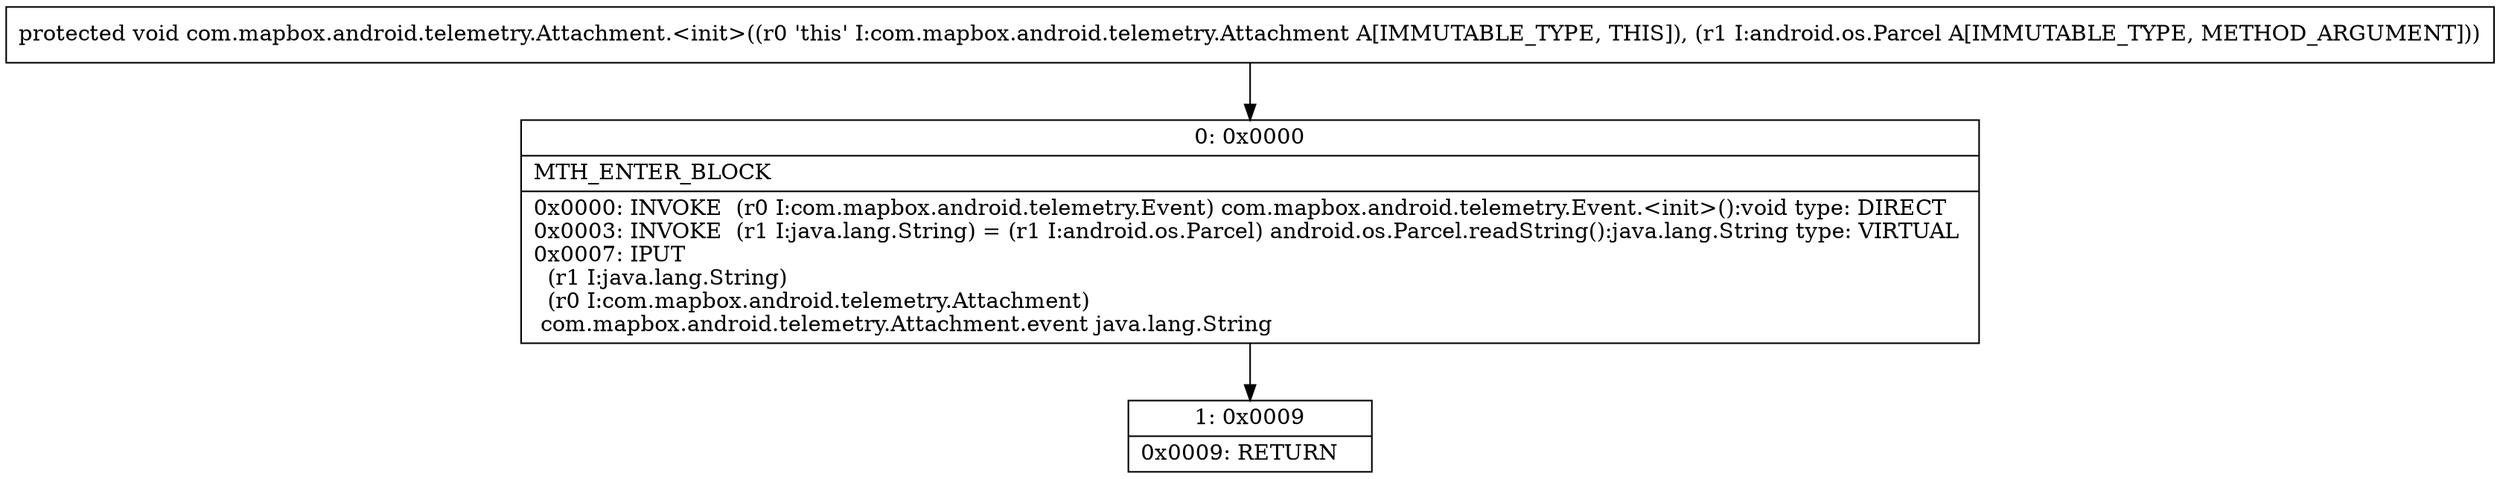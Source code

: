 digraph "CFG forcom.mapbox.android.telemetry.Attachment.\<init\>(Landroid\/os\/Parcel;)V" {
Node_0 [shape=record,label="{0\:\ 0x0000|MTH_ENTER_BLOCK\l|0x0000: INVOKE  (r0 I:com.mapbox.android.telemetry.Event) com.mapbox.android.telemetry.Event.\<init\>():void type: DIRECT \l0x0003: INVOKE  (r1 I:java.lang.String) = (r1 I:android.os.Parcel) android.os.Parcel.readString():java.lang.String type: VIRTUAL \l0x0007: IPUT  \l  (r1 I:java.lang.String)\l  (r0 I:com.mapbox.android.telemetry.Attachment)\l com.mapbox.android.telemetry.Attachment.event java.lang.String \l}"];
Node_1 [shape=record,label="{1\:\ 0x0009|0x0009: RETURN   \l}"];
MethodNode[shape=record,label="{protected void com.mapbox.android.telemetry.Attachment.\<init\>((r0 'this' I:com.mapbox.android.telemetry.Attachment A[IMMUTABLE_TYPE, THIS]), (r1 I:android.os.Parcel A[IMMUTABLE_TYPE, METHOD_ARGUMENT])) }"];
MethodNode -> Node_0;
Node_0 -> Node_1;
}


